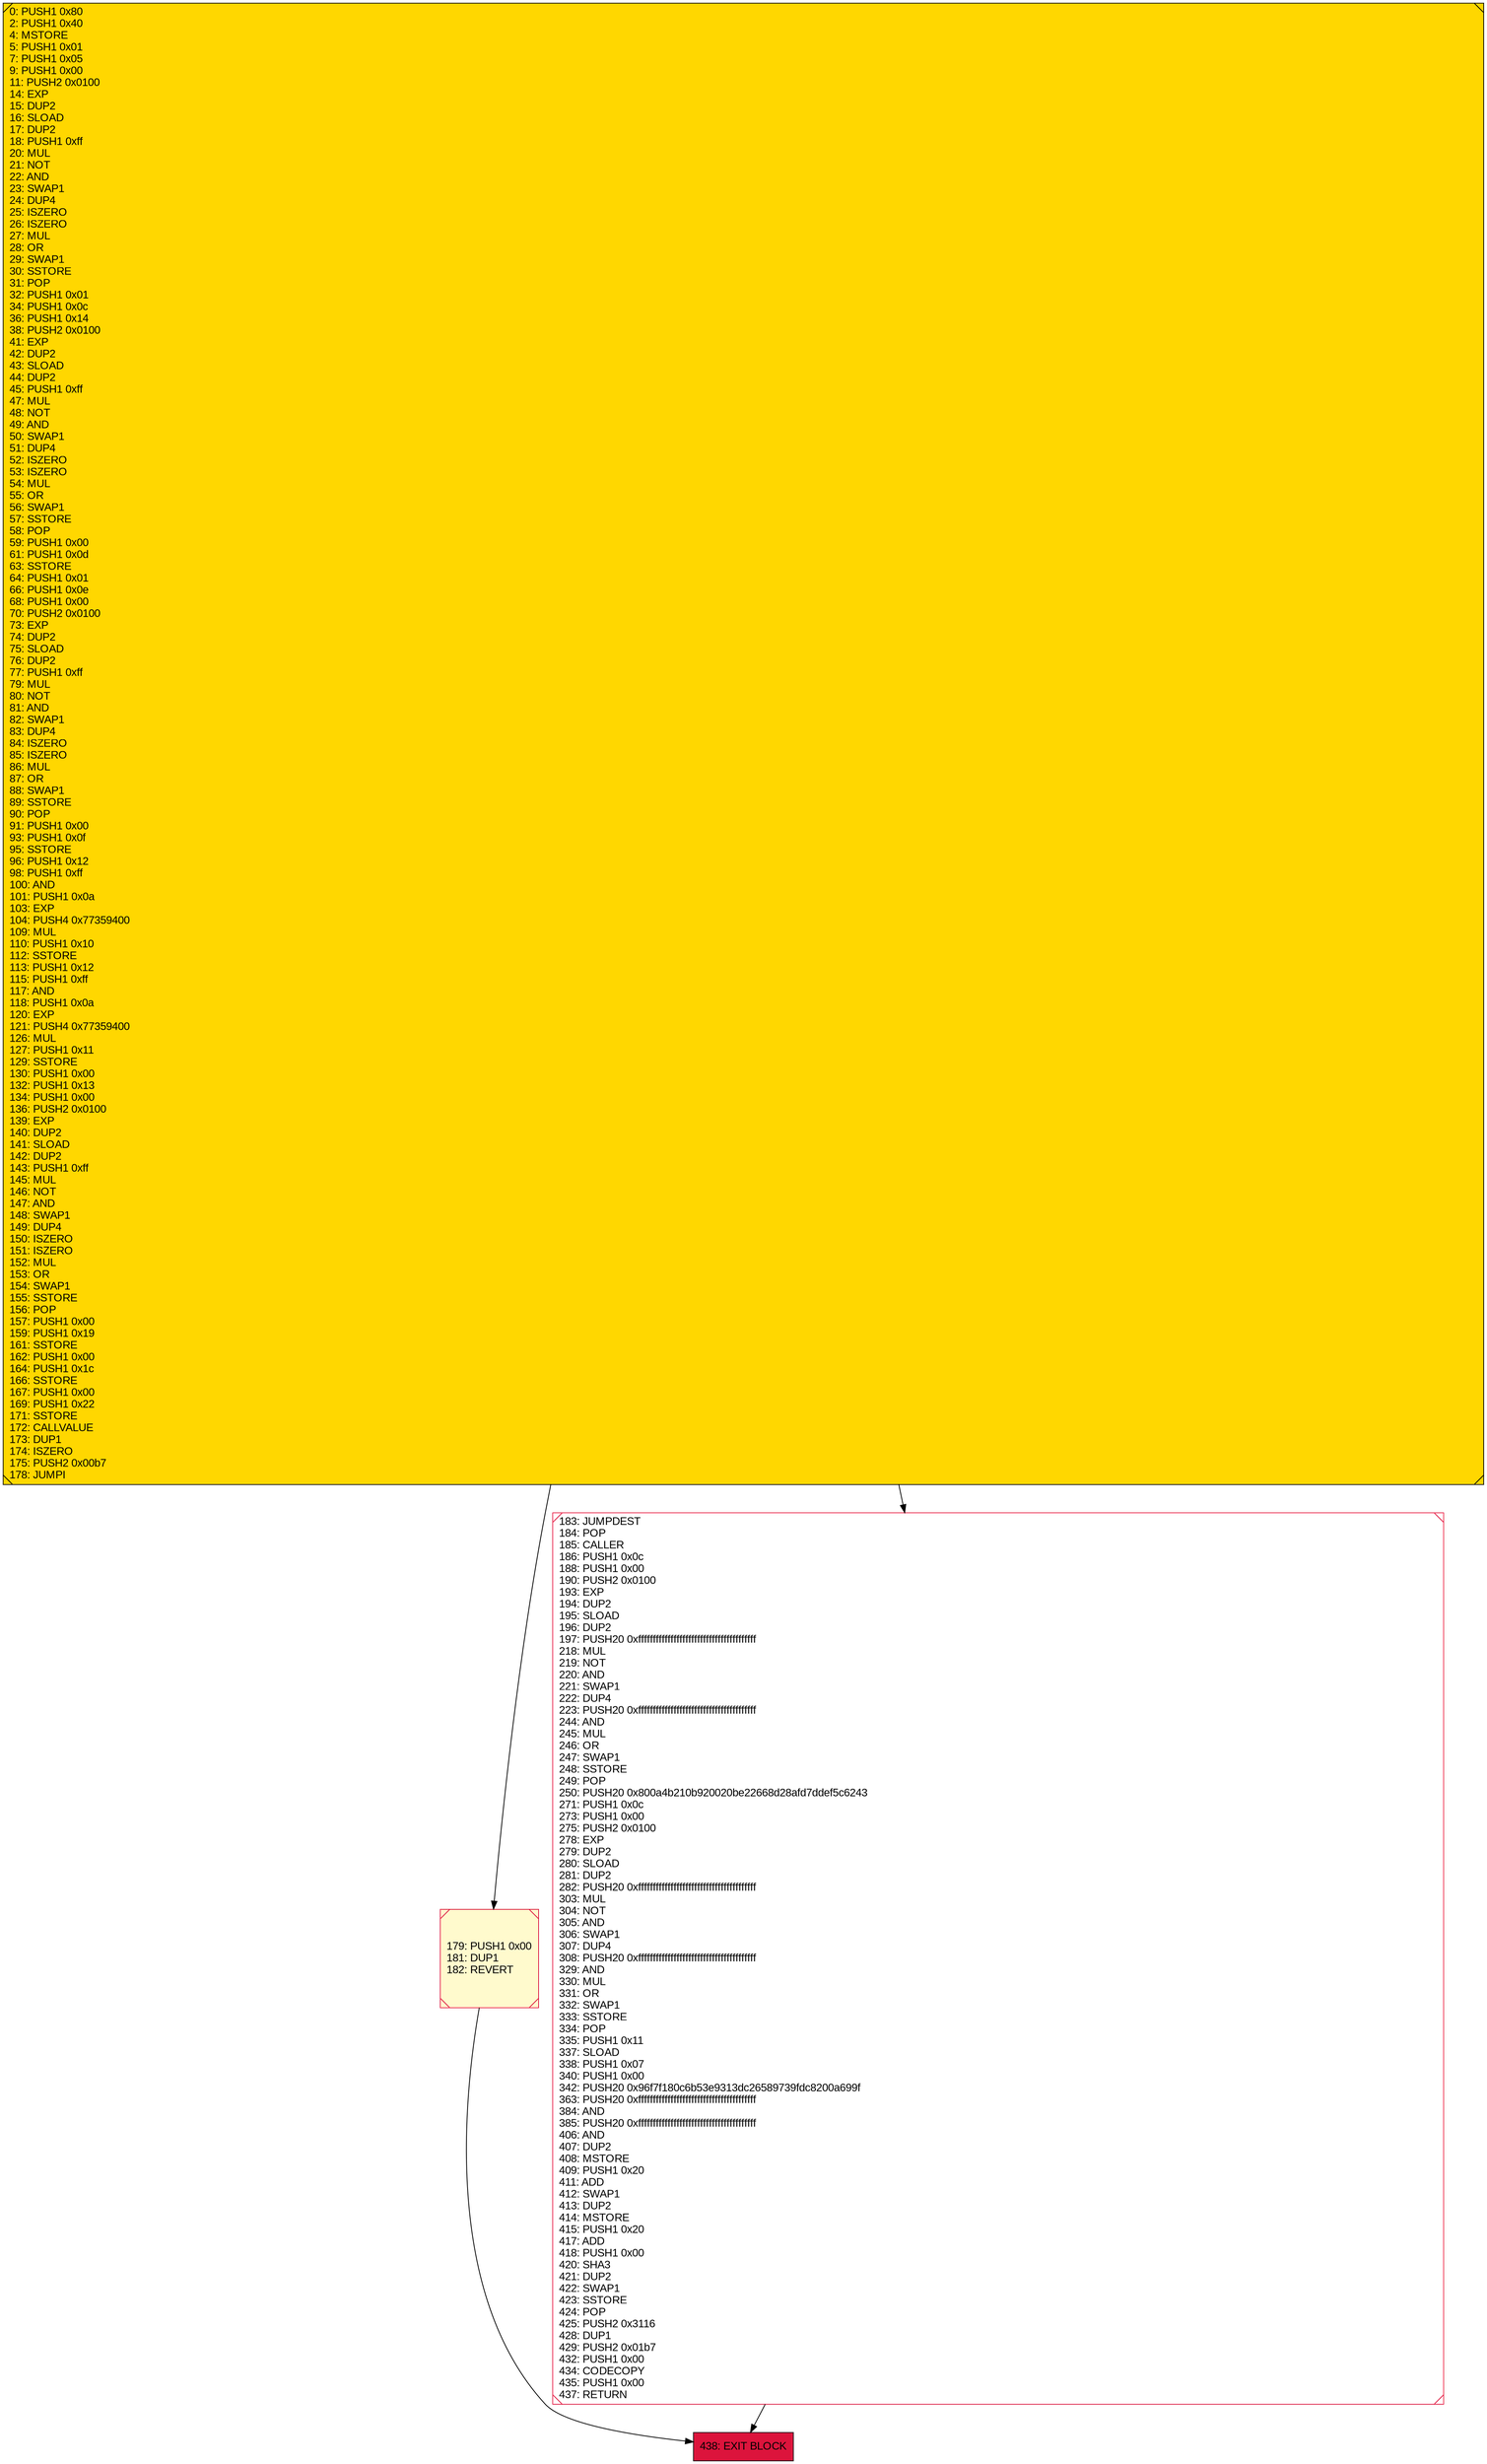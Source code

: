 digraph G {
bgcolor=transparent rankdir=UD;
node [shape=box style=filled color=black fillcolor=white fontname=arial fontcolor=black];
179 [label="179: PUSH1 0x00\l181: DUP1\l182: REVERT\l" fillcolor=lemonchiffon shape=Msquare color=crimson ];
438 [label="438: EXIT BLOCK\l" fillcolor=crimson ];
0 [label="0: PUSH1 0x80\l2: PUSH1 0x40\l4: MSTORE\l5: PUSH1 0x01\l7: PUSH1 0x05\l9: PUSH1 0x00\l11: PUSH2 0x0100\l14: EXP\l15: DUP2\l16: SLOAD\l17: DUP2\l18: PUSH1 0xff\l20: MUL\l21: NOT\l22: AND\l23: SWAP1\l24: DUP4\l25: ISZERO\l26: ISZERO\l27: MUL\l28: OR\l29: SWAP1\l30: SSTORE\l31: POP\l32: PUSH1 0x01\l34: PUSH1 0x0c\l36: PUSH1 0x14\l38: PUSH2 0x0100\l41: EXP\l42: DUP2\l43: SLOAD\l44: DUP2\l45: PUSH1 0xff\l47: MUL\l48: NOT\l49: AND\l50: SWAP1\l51: DUP4\l52: ISZERO\l53: ISZERO\l54: MUL\l55: OR\l56: SWAP1\l57: SSTORE\l58: POP\l59: PUSH1 0x00\l61: PUSH1 0x0d\l63: SSTORE\l64: PUSH1 0x01\l66: PUSH1 0x0e\l68: PUSH1 0x00\l70: PUSH2 0x0100\l73: EXP\l74: DUP2\l75: SLOAD\l76: DUP2\l77: PUSH1 0xff\l79: MUL\l80: NOT\l81: AND\l82: SWAP1\l83: DUP4\l84: ISZERO\l85: ISZERO\l86: MUL\l87: OR\l88: SWAP1\l89: SSTORE\l90: POP\l91: PUSH1 0x00\l93: PUSH1 0x0f\l95: SSTORE\l96: PUSH1 0x12\l98: PUSH1 0xff\l100: AND\l101: PUSH1 0x0a\l103: EXP\l104: PUSH4 0x77359400\l109: MUL\l110: PUSH1 0x10\l112: SSTORE\l113: PUSH1 0x12\l115: PUSH1 0xff\l117: AND\l118: PUSH1 0x0a\l120: EXP\l121: PUSH4 0x77359400\l126: MUL\l127: PUSH1 0x11\l129: SSTORE\l130: PUSH1 0x00\l132: PUSH1 0x13\l134: PUSH1 0x00\l136: PUSH2 0x0100\l139: EXP\l140: DUP2\l141: SLOAD\l142: DUP2\l143: PUSH1 0xff\l145: MUL\l146: NOT\l147: AND\l148: SWAP1\l149: DUP4\l150: ISZERO\l151: ISZERO\l152: MUL\l153: OR\l154: SWAP1\l155: SSTORE\l156: POP\l157: PUSH1 0x00\l159: PUSH1 0x19\l161: SSTORE\l162: PUSH1 0x00\l164: PUSH1 0x1c\l166: SSTORE\l167: PUSH1 0x00\l169: PUSH1 0x22\l171: SSTORE\l172: CALLVALUE\l173: DUP1\l174: ISZERO\l175: PUSH2 0x00b7\l178: JUMPI\l" fillcolor=lemonchiffon shape=Msquare fillcolor=gold ];
183 [label="183: JUMPDEST\l184: POP\l185: CALLER\l186: PUSH1 0x0c\l188: PUSH1 0x00\l190: PUSH2 0x0100\l193: EXP\l194: DUP2\l195: SLOAD\l196: DUP2\l197: PUSH20 0xffffffffffffffffffffffffffffffffffffffff\l218: MUL\l219: NOT\l220: AND\l221: SWAP1\l222: DUP4\l223: PUSH20 0xffffffffffffffffffffffffffffffffffffffff\l244: AND\l245: MUL\l246: OR\l247: SWAP1\l248: SSTORE\l249: POP\l250: PUSH20 0x800a4b210b920020be22668d28afd7ddef5c6243\l271: PUSH1 0x0c\l273: PUSH1 0x00\l275: PUSH2 0x0100\l278: EXP\l279: DUP2\l280: SLOAD\l281: DUP2\l282: PUSH20 0xffffffffffffffffffffffffffffffffffffffff\l303: MUL\l304: NOT\l305: AND\l306: SWAP1\l307: DUP4\l308: PUSH20 0xffffffffffffffffffffffffffffffffffffffff\l329: AND\l330: MUL\l331: OR\l332: SWAP1\l333: SSTORE\l334: POP\l335: PUSH1 0x11\l337: SLOAD\l338: PUSH1 0x07\l340: PUSH1 0x00\l342: PUSH20 0x96f7f180c6b53e9313dc26589739fdc8200a699f\l363: PUSH20 0xffffffffffffffffffffffffffffffffffffffff\l384: AND\l385: PUSH20 0xffffffffffffffffffffffffffffffffffffffff\l406: AND\l407: DUP2\l408: MSTORE\l409: PUSH1 0x20\l411: ADD\l412: SWAP1\l413: DUP2\l414: MSTORE\l415: PUSH1 0x20\l417: ADD\l418: PUSH1 0x00\l420: SHA3\l421: DUP2\l422: SWAP1\l423: SSTORE\l424: POP\l425: PUSH2 0x3116\l428: DUP1\l429: PUSH2 0x01b7\l432: PUSH1 0x00\l434: CODECOPY\l435: PUSH1 0x00\l437: RETURN\l" shape=Msquare color=crimson ];
0 -> 183;
179 -> 438;
183 -> 438;
0 -> 179;
}